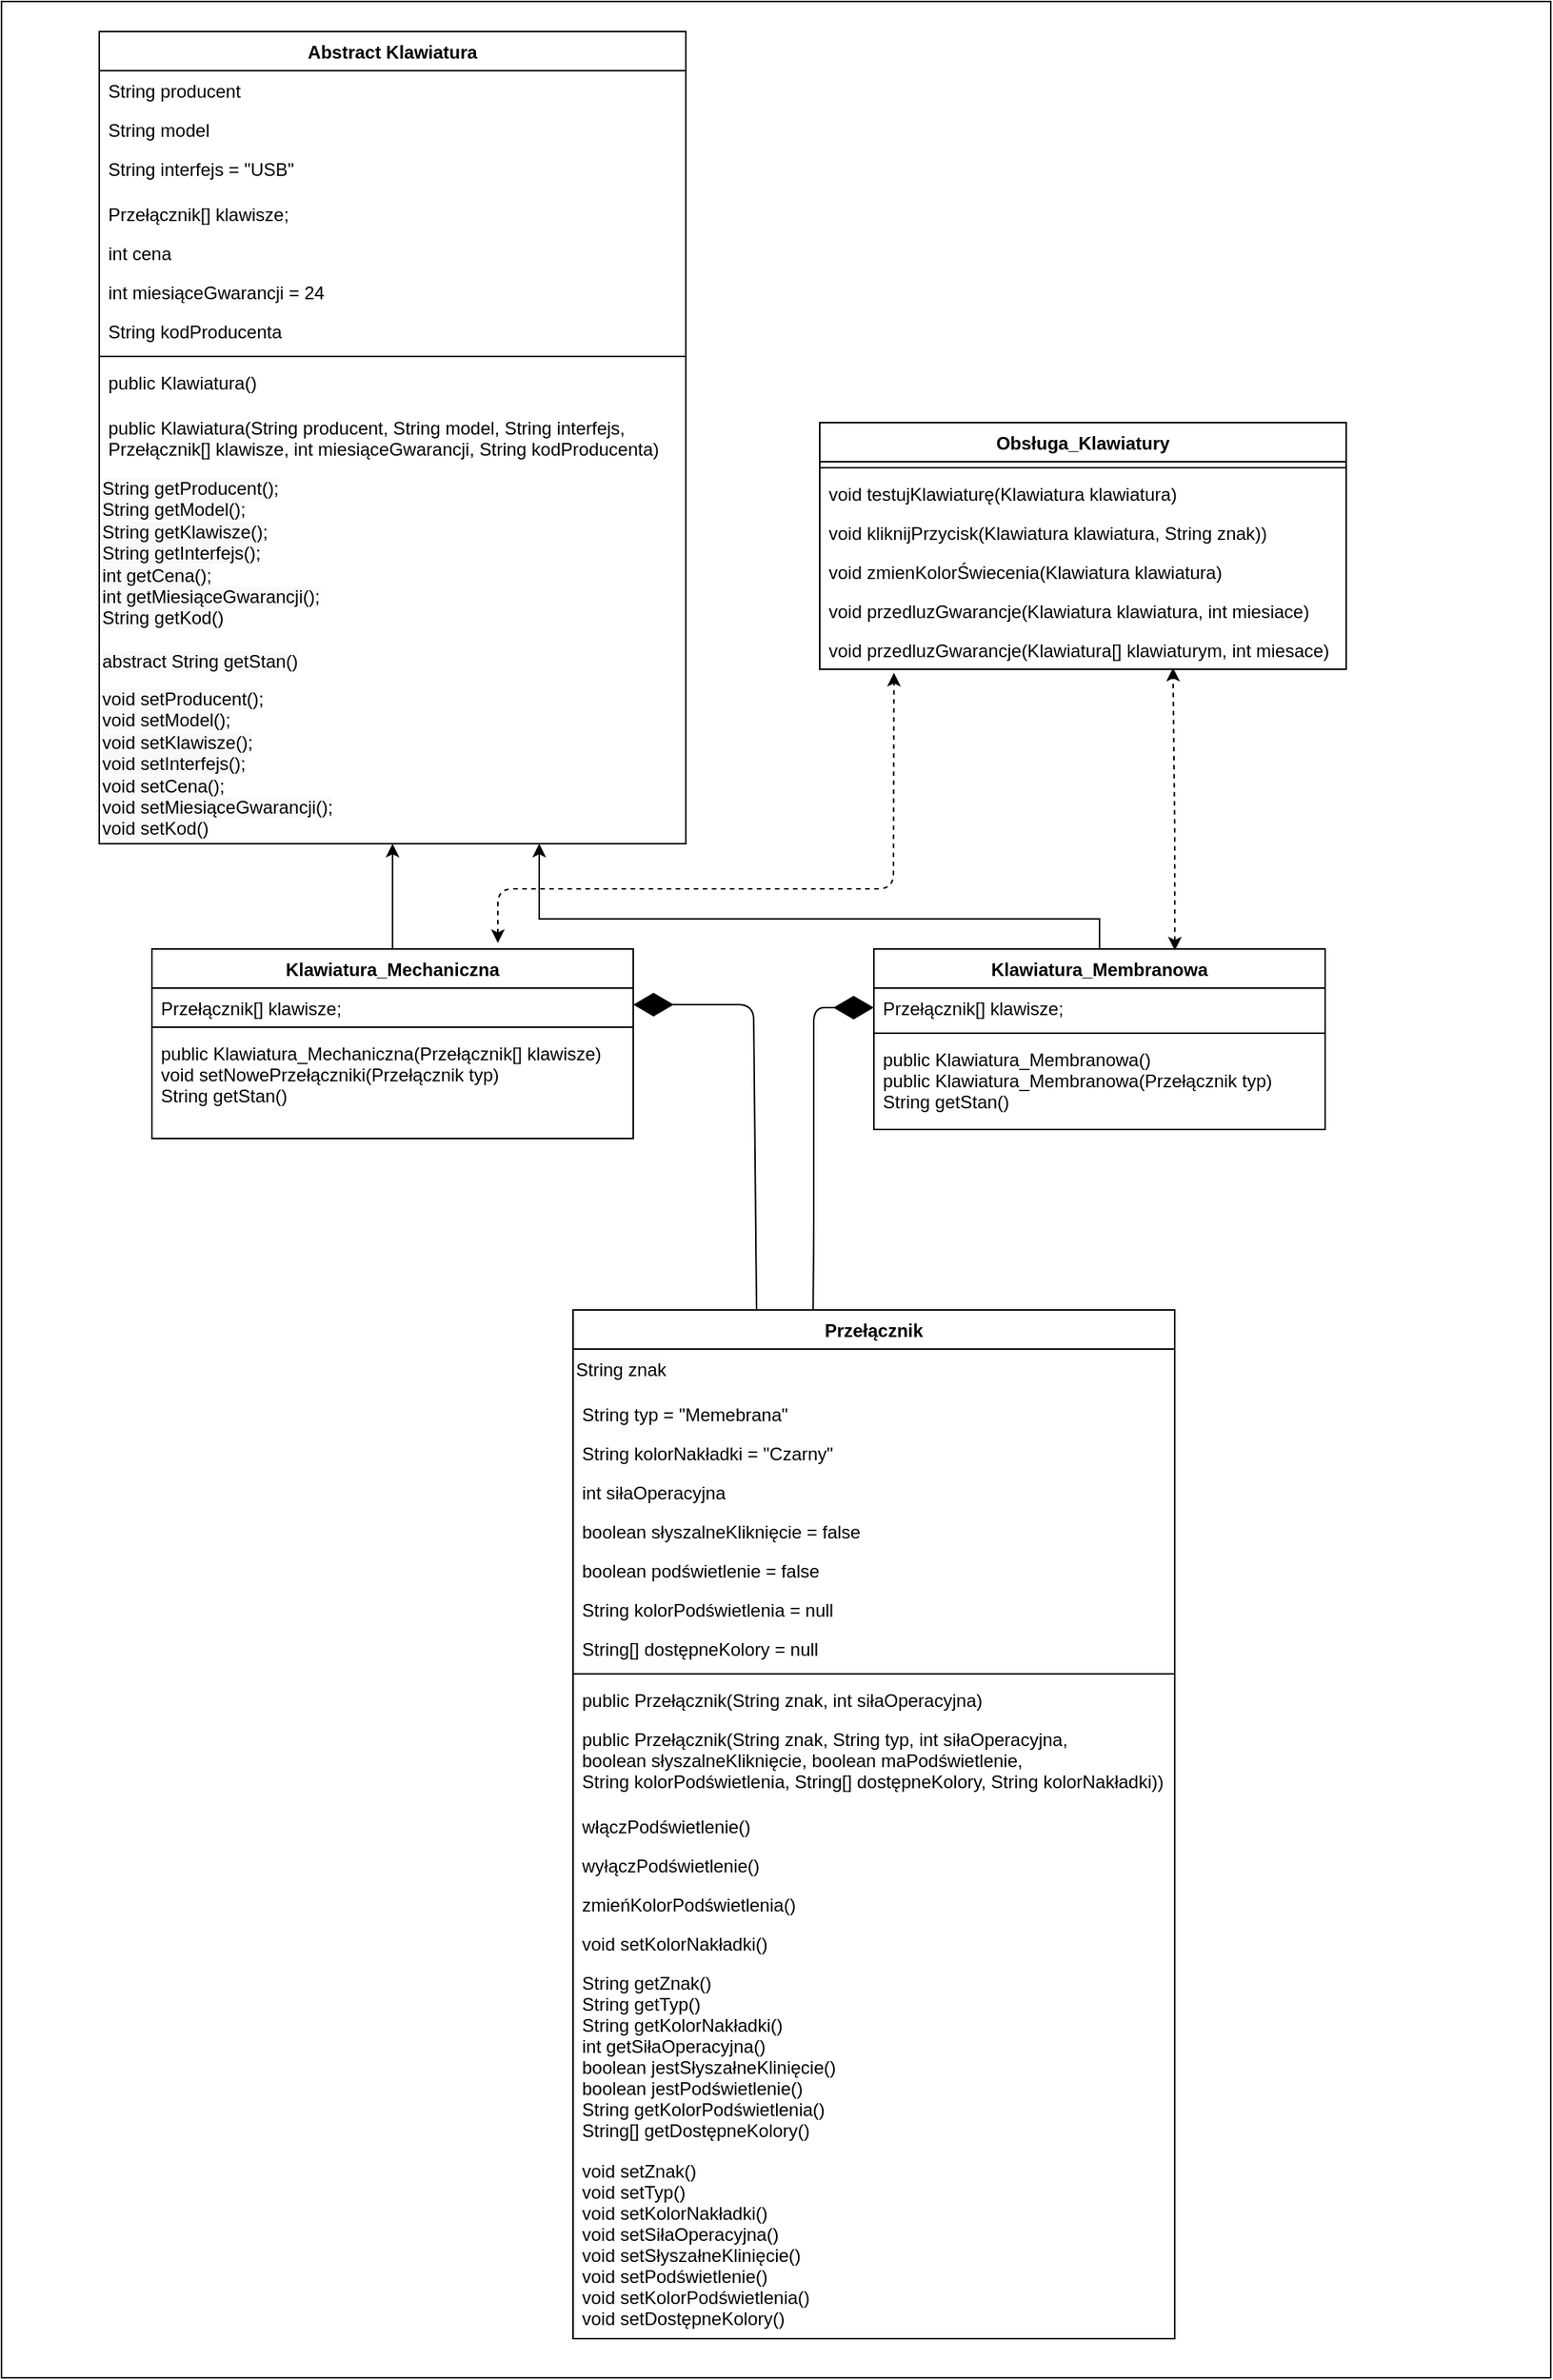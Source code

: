 <mxfile version="13.7.9" type="device"><diagram id="adVF5vTZgrwonjkZlVFi" name="Strona-1"><mxGraphModel dx="2012" dy="1854" grid="1" gridSize="10" guides="1" tooltips="1" connect="1" arrows="1" fold="1" page="1" pageScale="1" pageWidth="827" pageHeight="1169" math="0" shadow="0"><root><mxCell id="0"/><mxCell id="1" parent="0"/><mxCell id="vsZ_QvkXXkGykBPpCQJF-60" value="" style="rounded=0;whiteSpace=wrap;html=1;fillColor=none;" parent="1" vertex="1"><mxGeometry x="-480" y="-250" width="1030" height="1580" as="geometry"/></mxCell><mxCell id="vsZ_QvkXXkGykBPpCQJF-37" value="" style="endArrow=diamondThin;endFill=1;endSize=24;html=1;entryX=1;entryY=0.5;entryDx=0;entryDy=0;exitX=0.305;exitY=0;exitDx=0;exitDy=0;exitPerimeter=0;" parent="1" source="vsZ_QvkXXkGykBPpCQJF-25" target="vsZ_QvkXXkGykBPpCQJF-22" edge="1"><mxGeometry width="160" relative="1" as="geometry"><mxPoint x="523" y="586" as="sourcePoint"/><mxPoint x="580" y="520" as="targetPoint"/><Array as="points"><mxPoint x="20" y="417"/></Array></mxGeometry></mxCell><mxCell id="vsZ_QvkXXkGykBPpCQJF-38" value="" style="endArrow=diamondThin;endFill=1;endSize=24;html=1;entryX=0;entryY=0.5;entryDx=0;entryDy=0;exitX=0.399;exitY=0;exitDx=0;exitDy=0;exitPerimeter=0;" parent="1" source="vsZ_QvkXXkGykBPpCQJF-25" target="vsZ_QvkXXkGykBPpCQJF-23" edge="1"><mxGeometry width="160" relative="1" as="geometry"><mxPoint x="595" y="580" as="sourcePoint"/><mxPoint x="540" y="460" as="targetPoint"/><Array as="points"><mxPoint x="60" y="570"/><mxPoint x="60" y="419"/></Array></mxGeometry></mxCell><mxCell id="vsZ_QvkXXkGykBPpCQJF-46" value="" style="endArrow=classic;startArrow=classic;html=1;dashed=1;entryX=0.141;entryY=1.093;entryDx=0;entryDy=0;entryPerimeter=0;" parent="1" target="vsZ_QvkXXkGykBPpCQJF-58" edge="1"><mxGeometry width="50" height="50" relative="1" as="geometry"><mxPoint x="-150" y="376" as="sourcePoint"/><mxPoint x="519" y="170" as="targetPoint"/><Array as="points"><mxPoint x="-150" y="340"/><mxPoint x="113" y="340"/></Array></mxGeometry></mxCell><mxCell id="vsZ_QvkXXkGykBPpCQJF-5" value="Klawiatura_Mechaniczna" style="swimlane;fontStyle=1;align=center;verticalAlign=top;childLayout=stackLayout;horizontal=1;startSize=26;horizontalStack=0;resizeParent=1;resizeParentMax=0;resizeLast=0;collapsible=1;marginBottom=0;" parent="1" vertex="1"><mxGeometry x="-380" y="380" width="320" height="126" as="geometry"/></mxCell><mxCell id="vsZ_QvkXXkGykBPpCQJF-22" value="Przełącznik[] klawisze;" style="text;strokeColor=none;fillColor=none;align=left;verticalAlign=top;spacingLeft=4;spacingRight=4;overflow=hidden;rotatable=0;points=[[0,0.5],[1,0.5]];portConstraint=eastwest;" parent="vsZ_QvkXXkGykBPpCQJF-5" vertex="1"><mxGeometry y="26" width="320" height="22" as="geometry"/></mxCell><mxCell id="vsZ_QvkXXkGykBPpCQJF-7" value="" style="line;strokeWidth=1;fillColor=none;align=left;verticalAlign=middle;spacingTop=-1;spacingLeft=3;spacingRight=3;rotatable=0;labelPosition=right;points=[];portConstraint=eastwest;" parent="vsZ_QvkXXkGykBPpCQJF-5" vertex="1"><mxGeometry y="48" width="320" height="8" as="geometry"/></mxCell><mxCell id="vsZ_QvkXXkGykBPpCQJF-8" value="public Klawiatura_Mechaniczna(Przełącznik[] klawisze)&#10;void setNowePrzełączniki(Przełącznik typ)&#10;String getStan()&#10;" style="text;strokeColor=none;fillColor=none;align=left;verticalAlign=top;spacingLeft=4;spacingRight=4;overflow=hidden;rotatable=0;points=[[0,0.5],[1,0.5]];portConstraint=eastwest;" parent="vsZ_QvkXXkGykBPpCQJF-5" vertex="1"><mxGeometry y="56" width="320" height="70" as="geometry"/></mxCell><mxCell id="EyaIHFw5JTMgrsSwNcSK-16" style="edgeStyle=orthogonalEdgeStyle;rounded=0;orthogonalLoop=1;jettySize=auto;html=1;entryX=0.75;entryY=1;entryDx=0;entryDy=0;" edge="1" parent="1" source="vsZ_QvkXXkGykBPpCQJF-15" target="EyaIHFw5JTMgrsSwNcSK-1"><mxGeometry relative="1" as="geometry"><Array as="points"><mxPoint x="250" y="360"/><mxPoint x="-122" y="360"/></Array></mxGeometry></mxCell><mxCell id="vsZ_QvkXXkGykBPpCQJF-15" value="Klawiatura_Membranowa" style="swimlane;fontStyle=1;align=center;verticalAlign=top;childLayout=stackLayout;horizontal=1;startSize=26;horizontalStack=0;resizeParent=1;resizeParentMax=0;resizeLast=0;collapsible=1;marginBottom=0;" parent="1" vertex="1"><mxGeometry x="100" y="380" width="300" height="120" as="geometry"/></mxCell><mxCell id="vsZ_QvkXXkGykBPpCQJF-23" value="Przełącznik[] klawisze;" style="text;strokeColor=none;fillColor=none;align=left;verticalAlign=top;spacingLeft=4;spacingRight=4;overflow=hidden;rotatable=0;points=[[0,0.5],[1,0.5]];portConstraint=eastwest;" parent="vsZ_QvkXXkGykBPpCQJF-15" vertex="1"><mxGeometry y="26" width="300" height="26" as="geometry"/></mxCell><mxCell id="vsZ_QvkXXkGykBPpCQJF-17" value="" style="line;strokeWidth=1;fillColor=none;align=left;verticalAlign=middle;spacingTop=-1;spacingLeft=3;spacingRight=3;rotatable=0;labelPosition=right;points=[];portConstraint=eastwest;" parent="vsZ_QvkXXkGykBPpCQJF-15" vertex="1"><mxGeometry y="52" width="300" height="8" as="geometry"/></mxCell><mxCell id="vsZ_QvkXXkGykBPpCQJF-18" value="public Klawiatura_Membranowa()&#10;public Klawiatura_Membranowa(Przełącznik typ)&#10;String getStan()&#10;" style="text;strokeColor=none;fillColor=none;align=left;verticalAlign=top;spacingLeft=4;spacingRight=4;overflow=hidden;rotatable=0;points=[[0,0.5],[1,0.5]];portConstraint=eastwest;" parent="vsZ_QvkXXkGykBPpCQJF-15" vertex="1"><mxGeometry y="60" width="300" height="60" as="geometry"/></mxCell><mxCell id="EyaIHFw5JTMgrsSwNcSK-15" value="" style="endArrow=classic;html=1;entryX=0.5;entryY=1;entryDx=0;entryDy=0;exitX=0.5;exitY=0;exitDx=0;exitDy=0;" edge="1" parent="1" source="vsZ_QvkXXkGykBPpCQJF-5" target="EyaIHFw5JTMgrsSwNcSK-1"><mxGeometry width="50" height="50" relative="1" as="geometry"><mxPoint x="-290" y="360" as="sourcePoint"/><mxPoint x="-240" y="310" as="targetPoint"/></mxGeometry></mxCell><mxCell id="vsZ_QvkXXkGykBPpCQJF-1" value="Abstract Klawiatura" style="swimlane;fontStyle=1;align=center;verticalAlign=top;childLayout=stackLayout;horizontal=1;startSize=26;horizontalStack=0;resizeParent=1;resizeParentMax=0;resizeLast=0;collapsible=1;marginBottom=0;" parent="1" vertex="1"><mxGeometry x="-415" y="-230" width="390" height="540" as="geometry"/></mxCell><mxCell id="vsZ_QvkXXkGykBPpCQJF-2" value="String producent" style="text;strokeColor=none;fillColor=none;align=left;verticalAlign=top;spacingLeft=4;spacingRight=4;overflow=hidden;rotatable=0;points=[[0,0.5],[1,0.5]];portConstraint=eastwest;" parent="vsZ_QvkXXkGykBPpCQJF-1" vertex="1"><mxGeometry y="26" width="390" height="26" as="geometry"/></mxCell><mxCell id="vsZ_QvkXXkGykBPpCQJF-10" value="String model" style="text;strokeColor=none;fillColor=none;align=left;verticalAlign=top;spacingLeft=4;spacingRight=4;overflow=hidden;rotatable=0;points=[[0,0.5],[1,0.5]];portConstraint=eastwest;" parent="vsZ_QvkXXkGykBPpCQJF-1" vertex="1"><mxGeometry y="52" width="390" height="26" as="geometry"/></mxCell><mxCell id="vsZ_QvkXXkGykBPpCQJF-9" value="String interfejs = &quot;USB&quot;" style="text;strokeColor=none;fillColor=none;align=left;verticalAlign=top;spacingLeft=4;spacingRight=4;overflow=hidden;rotatable=0;points=[[0,0.5],[1,0.5]];portConstraint=eastwest;" parent="vsZ_QvkXXkGykBPpCQJF-1" vertex="1"><mxGeometry y="78" width="390" height="30" as="geometry"/></mxCell><mxCell id="vsZ_QvkXXkGykBPpCQJF-21" value="Przełącznik[] klawisze;" style="text;strokeColor=none;fillColor=none;align=left;verticalAlign=top;spacingLeft=4;spacingRight=4;overflow=hidden;rotatable=0;points=[[0,0.5],[1,0.5]];portConstraint=eastwest;" parent="vsZ_QvkXXkGykBPpCQJF-1" vertex="1"><mxGeometry y="108" width="390" height="26" as="geometry"/></mxCell><mxCell id="vsZ_QvkXXkGykBPpCQJF-49" value="int cena" style="text;strokeColor=none;fillColor=none;align=left;verticalAlign=top;spacingLeft=4;spacingRight=4;overflow=hidden;rotatable=0;points=[[0,0.5],[1,0.5]];portConstraint=eastwest;" parent="vsZ_QvkXXkGykBPpCQJF-1" vertex="1"><mxGeometry y="134" width="390" height="26" as="geometry"/></mxCell><mxCell id="vsZ_QvkXXkGykBPpCQJF-11" value="int miesiąceGwarancji = 24" style="text;strokeColor=none;fillColor=none;align=left;verticalAlign=top;spacingLeft=4;spacingRight=4;overflow=hidden;rotatable=0;points=[[0,0.5],[1,0.5]];portConstraint=eastwest;" parent="vsZ_QvkXXkGykBPpCQJF-1" vertex="1"><mxGeometry y="160" width="390" height="26" as="geometry"/></mxCell><mxCell id="vsZ_QvkXXkGykBPpCQJF-12" value="String kodProducenta" style="text;strokeColor=none;fillColor=none;align=left;verticalAlign=top;spacingLeft=4;spacingRight=4;overflow=hidden;rotatable=0;points=[[0,0.5],[1,0.5]];portConstraint=eastwest;" parent="vsZ_QvkXXkGykBPpCQJF-1" vertex="1"><mxGeometry y="186" width="390" height="26" as="geometry"/></mxCell><mxCell id="vsZ_QvkXXkGykBPpCQJF-3" value="" style="line;strokeWidth=1;fillColor=none;align=left;verticalAlign=middle;spacingTop=-1;spacingLeft=3;spacingRight=3;rotatable=0;labelPosition=right;points=[];portConstraint=eastwest;" parent="vsZ_QvkXXkGykBPpCQJF-1" vertex="1"><mxGeometry y="212" width="390" height="8" as="geometry"/></mxCell><mxCell id="EyaIHFw5JTMgrsSwNcSK-22" value="public Klawiatura()&#10;&#10;&#10;&#10;" style="text;strokeColor=none;fillColor=none;align=left;verticalAlign=top;spacingLeft=4;spacingRight=4;overflow=hidden;rotatable=0;points=[[0,0.5],[1,0.5]];portConstraint=eastwest;" vertex="1" parent="vsZ_QvkXXkGykBPpCQJF-1"><mxGeometry y="220" width="390" height="30" as="geometry"/></mxCell><mxCell id="vsZ_QvkXXkGykBPpCQJF-4" value="public Klawiatura(String producent, String model, String interfejs, &#10;Przełącznik[] klawisze, int miesiąceGwarancji, String kodProducenta)&#10;&#10;&#10;&#10;" style="text;strokeColor=none;fillColor=none;align=left;verticalAlign=top;spacingLeft=4;spacingRight=4;overflow=hidden;rotatable=0;points=[[0,0.5],[1,0.5]];portConstraint=eastwest;" parent="vsZ_QvkXXkGykBPpCQJF-1" vertex="1"><mxGeometry y="250" width="390" height="40" as="geometry"/></mxCell><mxCell id="EyaIHFw5JTMgrsSwNcSK-3" value="&lt;span style=&quot;color: rgb(0 , 0 , 0) ; font-family: &amp;#34;helvetica&amp;#34; ; font-size: 12px ; font-style: normal ; font-weight: 400 ; letter-spacing: normal ; text-align: left ; text-indent: 0px ; text-transform: none ; word-spacing: 0px ; background-color: rgb(248 , 249 , 250) ; display: inline ; float: none&quot;&gt;String getProducent();&lt;/span&gt;&lt;br style=&quot;padding: 0px ; margin: 0px ; color: rgb(0 , 0 , 0) ; font-family: &amp;#34;helvetica&amp;#34; ; font-size: 12px ; font-style: normal ; font-weight: 400 ; letter-spacing: normal ; text-align: left ; text-indent: 0px ; text-transform: none ; word-spacing: 0px ; background-color: rgb(248 , 249 , 250)&quot;&gt;&lt;span style=&quot;color: rgb(0 , 0 , 0) ; font-family: &amp;#34;helvetica&amp;#34; ; font-size: 12px ; font-style: normal ; font-weight: 400 ; letter-spacing: normal ; text-align: left ; text-indent: 0px ; text-transform: none ; word-spacing: 0px ; background-color: rgb(248 , 249 , 250) ; display: inline ; float: none&quot;&gt;String getModel();&lt;/span&gt;&lt;br style=&quot;padding: 0px ; margin: 0px ; color: rgb(0 , 0 , 0) ; font-family: &amp;#34;helvetica&amp;#34; ; font-size: 12px ; font-style: normal ; font-weight: 400 ; letter-spacing: normal ; text-align: left ; text-indent: 0px ; text-transform: none ; word-spacing: 0px ; background-color: rgb(248 , 249 , 250)&quot;&gt;&lt;span style=&quot;color: rgb(0 , 0 , 0) ; font-family: &amp;#34;helvetica&amp;#34; ; font-size: 12px ; font-style: normal ; font-weight: 400 ; letter-spacing: normal ; text-align: left ; text-indent: 0px ; text-transform: none ; word-spacing: 0px ; background-color: rgb(248 , 249 , 250) ; display: inline ; float: none&quot;&gt;String getKlawisze();&lt;br&gt;String getInterfejs();&lt;br&gt;int getCena();&lt;br&gt;int getMiesiąceGwarancji();&lt;br&gt;String getKod()&lt;br&gt;&lt;br&gt;&lt;span style=&quot;font-family: &amp;#34;helvetica&amp;#34;&quot;&gt;abstract String getStan()&lt;/span&gt;&lt;br&gt;&lt;br&gt;&lt;br&gt;&lt;/span&gt;" style="text;whiteSpace=wrap;html=1;" vertex="1" parent="vsZ_QvkXXkGykBPpCQJF-1"><mxGeometry y="290" width="390" height="140" as="geometry"/></mxCell><mxCell id="EyaIHFw5JTMgrsSwNcSK-1" value="&lt;span style=&quot;color: rgb(0 , 0 , 0) ; font-family: &amp;#34;helvetica&amp;#34; ; font-size: 12px ; font-style: normal ; font-weight: 400 ; letter-spacing: normal ; text-align: left ; text-indent: 0px ; text-transform: none ; word-spacing: 0px ; background-color: rgb(248 , 249 , 250) ; display: inline ; float: none&quot;&gt;void setProducent();&lt;/span&gt;&lt;br style=&quot;padding: 0px ; margin: 0px ; color: rgb(0 , 0 , 0) ; font-family: &amp;#34;helvetica&amp;#34; ; font-size: 12px ; font-style: normal ; font-weight: 400 ; letter-spacing: normal ; text-align: left ; text-indent: 0px ; text-transform: none ; word-spacing: 0px ; background-color: rgb(248 , 249 , 250)&quot;&gt;&lt;span style=&quot;color: rgb(0 , 0 , 0) ; font-family: &amp;#34;helvetica&amp;#34; ; font-size: 12px ; font-style: normal ; font-weight: 400 ; letter-spacing: normal ; text-align: left ; text-indent: 0px ; text-transform: none ; word-spacing: 0px ; background-color: rgb(248 , 249 , 250) ; display: inline ; float: none&quot;&gt;void setModel();&lt;/span&gt;&lt;br style=&quot;padding: 0px ; margin: 0px ; color: rgb(0 , 0 , 0) ; font-family: &amp;#34;helvetica&amp;#34; ; font-size: 12px ; font-style: normal ; font-weight: 400 ; letter-spacing: normal ; text-align: left ; text-indent: 0px ; text-transform: none ; word-spacing: 0px ; background-color: rgb(248 , 249 , 250)&quot;&gt;&lt;span style=&quot;color: rgb(0 , 0 , 0) ; font-family: &amp;#34;helvetica&amp;#34; ; font-size: 12px ; font-style: normal ; font-weight: 400 ; letter-spacing: normal ; text-align: left ; text-indent: 0px ; text-transform: none ; word-spacing: 0px ; background-color: rgb(248 , 249 , 250) ; display: inline ; float: none&quot;&gt;void setKlawisze();&lt;br&gt;void setInterfejs();&lt;br&gt;void setCena();&lt;br&gt;void setMiesiąceGwarancji();&lt;br&gt;void setKod()&lt;br&gt;&lt;br&gt;&lt;br&gt;&lt;/span&gt;" style="text;whiteSpace=wrap;html=1;" vertex="1" parent="vsZ_QvkXXkGykBPpCQJF-1"><mxGeometry y="430" width="390" height="110" as="geometry"/></mxCell><mxCell id="EyaIHFw5JTMgrsSwNcSK-21" value="" style="endArrow=classic;startArrow=classic;html=1;dashed=1;entryX=0.671;entryY=0.962;entryDx=0;entryDy=0;entryPerimeter=0;exitX=0.667;exitY=0.008;exitDx=0;exitDy=0;exitPerimeter=0;" edge="1" parent="1" source="vsZ_QvkXXkGykBPpCQJF-15" target="vsZ_QvkXXkGykBPpCQJF-58"><mxGeometry width="50" height="50" relative="1" as="geometry"><mxPoint x="370" y="359.58" as="sourcePoint"/><mxPoint x="640" y="180" as="targetPoint"/><Array as="points"><mxPoint x="300" y="300"/></Array></mxGeometry></mxCell><mxCell id="vsZ_QvkXXkGykBPpCQJF-42" value="Obsługa_Klawiatury" style="swimlane;fontStyle=1;align=center;verticalAlign=top;childLayout=stackLayout;horizontal=1;startSize=26;horizontalStack=0;resizeParent=1;resizeParentMax=0;resizeLast=0;collapsible=1;marginBottom=0;" parent="1" vertex="1"><mxGeometry x="64" y="30" width="350" height="164" as="geometry"/></mxCell><mxCell id="vsZ_QvkXXkGykBPpCQJF-44" value="" style="line;strokeWidth=1;fillColor=none;align=left;verticalAlign=middle;spacingTop=-1;spacingLeft=3;spacingRight=3;rotatable=0;labelPosition=right;points=[];portConstraint=eastwest;" parent="vsZ_QvkXXkGykBPpCQJF-42" vertex="1"><mxGeometry y="26" width="350" height="8" as="geometry"/></mxCell><mxCell id="vsZ_QvkXXkGykBPpCQJF-45" value="void testujKlawiaturę(Klawiatura klawiatura)" style="text;strokeColor=none;fillColor=none;align=left;verticalAlign=top;spacingLeft=4;spacingRight=4;overflow=hidden;rotatable=0;points=[[0,0.5],[1,0.5]];portConstraint=eastwest;" parent="vsZ_QvkXXkGykBPpCQJF-42" vertex="1"><mxGeometry y="34" width="350" height="26" as="geometry"/></mxCell><mxCell id="vsZ_QvkXXkGykBPpCQJF-55" value="void kliknijPrzycisk(Klawiatura klawiatura, String znak))" style="text;strokeColor=none;fillColor=none;align=left;verticalAlign=top;spacingLeft=4;spacingRight=4;overflow=hidden;rotatable=0;points=[[0,0.5],[1,0.5]];portConstraint=eastwest;" parent="vsZ_QvkXXkGykBPpCQJF-42" vertex="1"><mxGeometry y="60" width="350" height="26" as="geometry"/></mxCell><mxCell id="vsZ_QvkXXkGykBPpCQJF-57" value="void zmienKolorŚwiecenia(Klawiatura klawiatura)&#10;" style="text;strokeColor=none;fillColor=none;align=left;verticalAlign=top;spacingLeft=4;spacingRight=4;overflow=hidden;rotatable=0;points=[[0,0.5],[1,0.5]];portConstraint=eastwest;" parent="vsZ_QvkXXkGykBPpCQJF-42" vertex="1"><mxGeometry y="86" width="350" height="26" as="geometry"/></mxCell><mxCell id="vsZ_QvkXXkGykBPpCQJF-48" value="void przedluzGwarancje(Klawiatura klawiatura, int miesiace)" style="text;strokeColor=none;fillColor=none;align=left;verticalAlign=top;spacingLeft=4;spacingRight=4;overflow=hidden;rotatable=0;points=[[0,0.5],[1,0.5]];portConstraint=eastwest;" parent="vsZ_QvkXXkGykBPpCQJF-42" vertex="1"><mxGeometry y="112" width="350" height="26" as="geometry"/></mxCell><mxCell id="vsZ_QvkXXkGykBPpCQJF-58" value="void przedluzGwarancje(Klawiatura[] klawiaturym, int miesace)" style="text;strokeColor=none;fillColor=none;align=left;verticalAlign=top;spacingLeft=4;spacingRight=4;overflow=hidden;rotatable=0;points=[[0,0.5],[1,0.5]];portConstraint=eastwest;" parent="vsZ_QvkXXkGykBPpCQJF-42" vertex="1"><mxGeometry y="138" width="350" height="26" as="geometry"/></mxCell><mxCell id="vsZ_QvkXXkGykBPpCQJF-25" value="Przełącznik" style="swimlane;fontStyle=1;align=center;verticalAlign=top;childLayout=stackLayout;horizontal=1;startSize=26;horizontalStack=0;resizeParent=1;resizeParentMax=0;resizeLast=0;collapsible=1;marginBottom=0;" parent="1" vertex="1"><mxGeometry x="-100" y="620" width="400" height="684" as="geometry"/></mxCell><mxCell id="vsZ_QvkXXkGykBPpCQJF-56" value="&lt;span style=&quot;color: rgb(0 , 0 , 0) ; font-family: &amp;#34;helvetica&amp;#34; ; font-size: 12px ; font-style: normal ; font-weight: 400 ; letter-spacing: normal ; text-align: left ; text-indent: 0px ; text-transform: none ; word-spacing: 0px ; background-color: rgb(248 , 249 , 250) ; display: inline ; float: none&quot;&gt;String znak&lt;/span&gt;" style="text;whiteSpace=wrap;html=1;" parent="vsZ_QvkXXkGykBPpCQJF-25" vertex="1"><mxGeometry y="26" width="400" height="30" as="geometry"/></mxCell><mxCell id="vsZ_QvkXXkGykBPpCQJF-26" value="String typ = &quot;Memebrana&quot;" style="text;strokeColor=none;fillColor=none;align=left;verticalAlign=top;spacingLeft=4;spacingRight=4;overflow=hidden;rotatable=0;points=[[0,0.5],[1,0.5]];portConstraint=eastwest;" parent="vsZ_QvkXXkGykBPpCQJF-25" vertex="1"><mxGeometry y="56" width="400" height="26" as="geometry"/></mxCell><mxCell id="vsZ_QvkXXkGykBPpCQJF-61" value="String kolorNakładki = &quot;Czarny&quot;" style="text;strokeColor=none;fillColor=none;align=left;verticalAlign=top;spacingLeft=4;spacingRight=4;overflow=hidden;rotatable=0;points=[[0,0.5],[1,0.5]];portConstraint=eastwest;" parent="vsZ_QvkXXkGykBPpCQJF-25" vertex="1"><mxGeometry y="82" width="400" height="26" as="geometry"/></mxCell><mxCell id="vsZ_QvkXXkGykBPpCQJF-32" value="int siłaOperacyjna" style="text;strokeColor=none;fillColor=none;align=left;verticalAlign=top;spacingLeft=4;spacingRight=4;overflow=hidden;rotatable=0;points=[[0,0.5],[1,0.5]];portConstraint=eastwest;" parent="vsZ_QvkXXkGykBPpCQJF-25" vertex="1"><mxGeometry y="108" width="400" height="26" as="geometry"/></mxCell><mxCell id="vsZ_QvkXXkGykBPpCQJF-34" value="boolean słyszalneKliknięcie = false" style="text;strokeColor=none;fillColor=none;align=left;verticalAlign=top;spacingLeft=4;spacingRight=4;overflow=hidden;rotatable=0;points=[[0,0.5],[1,0.5]];portConstraint=eastwest;" parent="vsZ_QvkXXkGykBPpCQJF-25" vertex="1"><mxGeometry y="134" width="400" height="26" as="geometry"/></mxCell><mxCell id="vsZ_QvkXXkGykBPpCQJF-50" value="boolean podświetlenie = false" style="text;strokeColor=none;fillColor=none;align=left;verticalAlign=top;spacingLeft=4;spacingRight=4;overflow=hidden;rotatable=0;points=[[0,0.5],[1,0.5]];portConstraint=eastwest;" parent="vsZ_QvkXXkGykBPpCQJF-25" vertex="1"><mxGeometry y="160" width="400" height="26" as="geometry"/></mxCell><mxCell id="vsZ_QvkXXkGykBPpCQJF-35" value="String kolorPodświetlenia = null" style="text;strokeColor=none;fillColor=none;align=left;verticalAlign=top;spacingLeft=4;spacingRight=4;overflow=hidden;rotatable=0;points=[[0,0.5],[1,0.5]];portConstraint=eastwest;" parent="vsZ_QvkXXkGykBPpCQJF-25" vertex="1"><mxGeometry y="186" width="400" height="26" as="geometry"/></mxCell><mxCell id="vsZ_QvkXXkGykBPpCQJF-54" value="String[] dostępneKolory = null" style="text;strokeColor=none;fillColor=none;align=left;verticalAlign=top;spacingLeft=4;spacingRight=4;overflow=hidden;rotatable=0;points=[[0,0.5],[1,0.5]];portConstraint=eastwest;" parent="vsZ_QvkXXkGykBPpCQJF-25" vertex="1"><mxGeometry y="212" width="400" height="26" as="geometry"/></mxCell><mxCell id="vsZ_QvkXXkGykBPpCQJF-28" value="" style="line;strokeWidth=1;fillColor=none;align=left;verticalAlign=middle;spacingTop=-1;spacingLeft=3;spacingRight=3;rotatable=0;labelPosition=right;points=[];portConstraint=eastwest;" parent="vsZ_QvkXXkGykBPpCQJF-25" vertex="1"><mxGeometry y="238" width="400" height="8" as="geometry"/></mxCell><mxCell id="EyaIHFw5JTMgrsSwNcSK-17" value="public Przełącznik(String znak, int siłaOperacyjna)" style="text;strokeColor=none;fillColor=none;align=left;verticalAlign=top;spacingLeft=4;spacingRight=4;overflow=hidden;rotatable=0;points=[[0,0.5],[1,0.5]];portConstraint=eastwest;" vertex="1" parent="vsZ_QvkXXkGykBPpCQJF-25"><mxGeometry y="246" width="400" height="26" as="geometry"/></mxCell><mxCell id="vsZ_QvkXXkGykBPpCQJF-53" value="public Przełącznik(String znak, String typ, int siłaOperacyjna, &#10;boolean słyszalneKliknięcie, boolean maPodświetlenie, &#10;String kolorPodświetlenia, String[] dostępneKolory, String kolorNakładki))" style="text;strokeColor=none;fillColor=none;align=left;verticalAlign=top;spacingLeft=4;spacingRight=4;overflow=hidden;rotatable=0;points=[[0,0.5],[1,0.5]];portConstraint=eastwest;" parent="vsZ_QvkXXkGykBPpCQJF-25" vertex="1"><mxGeometry y="272" width="400" height="58" as="geometry"/></mxCell><mxCell id="vsZ_QvkXXkGykBPpCQJF-29" value="włączPodświetlenie()&#10;" style="text;strokeColor=none;fillColor=none;align=left;verticalAlign=top;spacingLeft=4;spacingRight=4;overflow=hidden;rotatable=0;points=[[0,0.5],[1,0.5]];portConstraint=eastwest;" parent="vsZ_QvkXXkGykBPpCQJF-25" vertex="1"><mxGeometry y="330" width="400" height="26" as="geometry"/></mxCell><mxCell id="vsZ_QvkXXkGykBPpCQJF-40" value="wyłączPodświetlenie()&#10;" style="text;strokeColor=none;fillColor=none;align=left;verticalAlign=top;spacingLeft=4;spacingRight=4;overflow=hidden;rotatable=0;points=[[0,0.5],[1,0.5]];portConstraint=eastwest;" parent="vsZ_QvkXXkGykBPpCQJF-25" vertex="1"><mxGeometry y="356" width="400" height="26" as="geometry"/></mxCell><mxCell id="vsZ_QvkXXkGykBPpCQJF-39" value="zmieńKolorPodświetlenia()" style="text;strokeColor=none;fillColor=none;align=left;verticalAlign=top;spacingLeft=4;spacingRight=4;overflow=hidden;rotatable=0;points=[[0,0.5],[1,0.5]];portConstraint=eastwest;" parent="vsZ_QvkXXkGykBPpCQJF-25" vertex="1"><mxGeometry y="382" width="400" height="26" as="geometry"/></mxCell><mxCell id="vsZ_QvkXXkGykBPpCQJF-62" value="void setKolorNakładki()" style="text;strokeColor=none;fillColor=none;align=left;verticalAlign=top;spacingLeft=4;spacingRight=4;overflow=hidden;rotatable=0;points=[[0,0.5],[1,0.5]];portConstraint=eastwest;" parent="vsZ_QvkXXkGykBPpCQJF-25" vertex="1"><mxGeometry y="408" width="400" height="26" as="geometry"/></mxCell><mxCell id="EyaIHFw5JTMgrsSwNcSK-18" value="String getZnak()&#10;String getTyp()&#10;String getKolorNakładki()&#10;int getSiłaOperacyjna()&#10;boolean jestSłyszałneKlinięcie()&#10;boolean jestPodświetlenie()&#10;String getKolorPodświetlenia()&#10;String[] getDostępneKolory()&#10;" style="text;strokeColor=none;fillColor=none;align=left;verticalAlign=top;spacingLeft=4;spacingRight=4;overflow=hidden;rotatable=0;points=[[0,0.5],[1,0.5]];portConstraint=eastwest;" vertex="1" parent="vsZ_QvkXXkGykBPpCQJF-25"><mxGeometry y="434" width="400" height="125" as="geometry"/></mxCell><mxCell id="EyaIHFw5JTMgrsSwNcSK-19" value="void setZnak()&#10;void setTyp()&#10;void setKolorNakładki()&#10;void setSiłaOperacyjna()&#10;void setSłyszałneKlinięcie()&#10;void setPodświetlenie()&#10;void setKolorPodświetlenia()&#10;void setDostępneKolory()&#10;" style="text;strokeColor=none;fillColor=none;align=left;verticalAlign=top;spacingLeft=4;spacingRight=4;overflow=hidden;rotatable=0;points=[[0,0.5],[1,0.5]];portConstraint=eastwest;" vertex="1" parent="vsZ_QvkXXkGykBPpCQJF-25"><mxGeometry y="559" width="400" height="125" as="geometry"/></mxCell></root></mxGraphModel></diagram></mxfile>